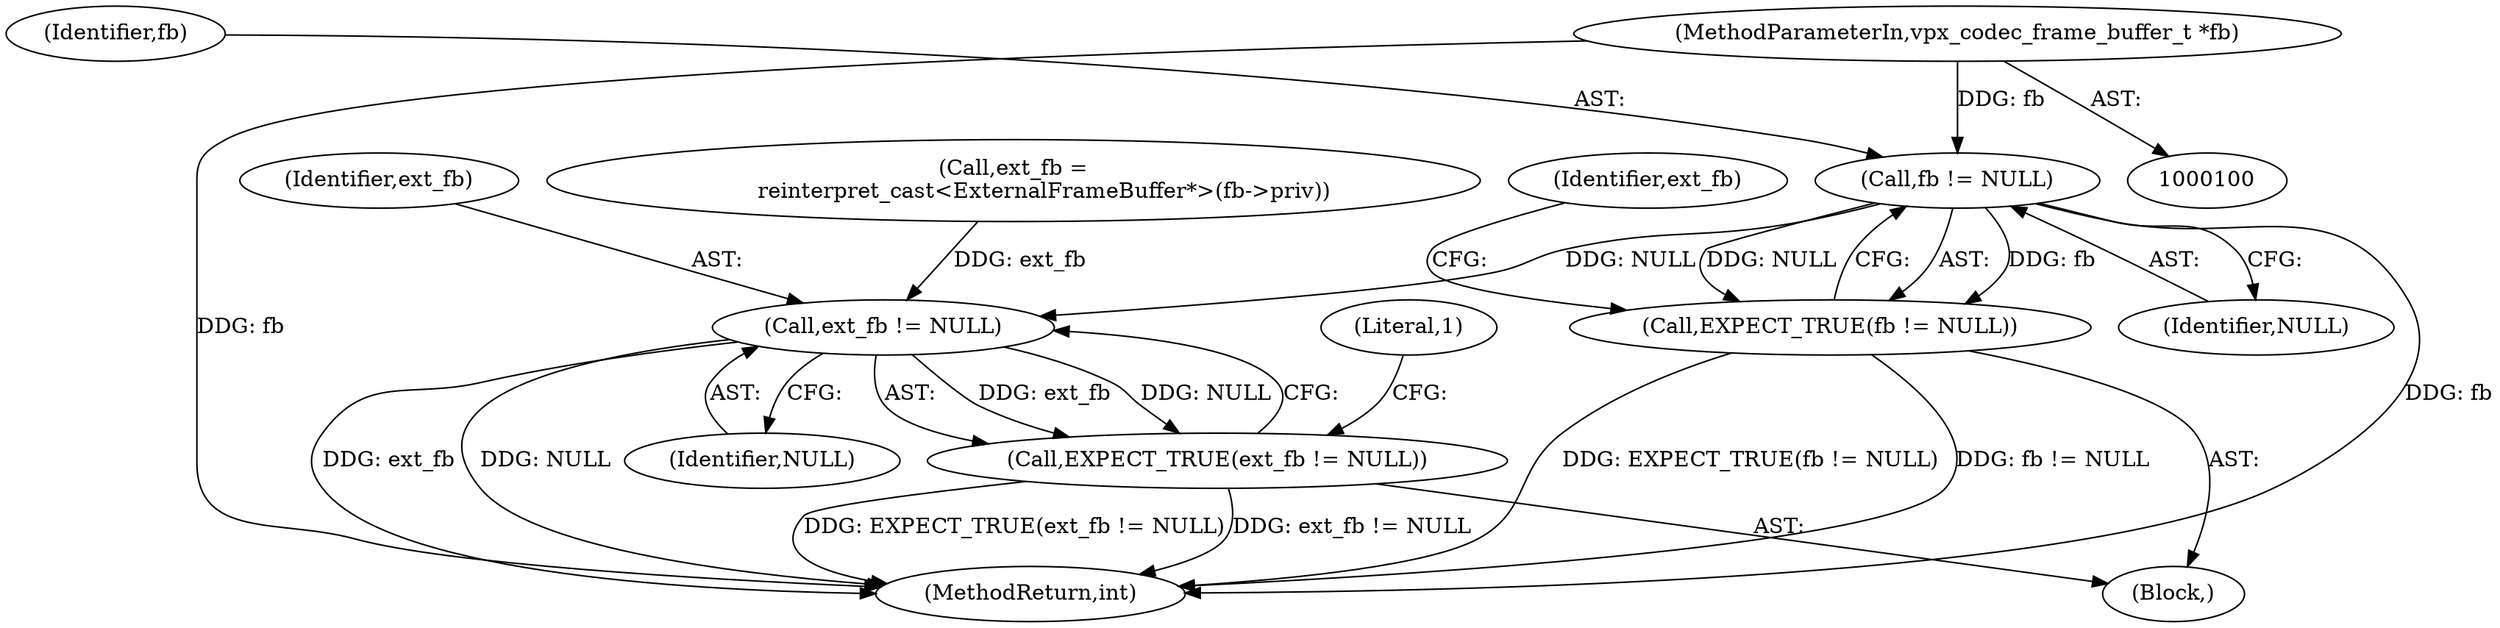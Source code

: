 digraph "1_Android_5a9753fca56f0eeb9f61e342b2fccffc364f9426_70@pointer" {
"1000101" [label="(MethodParameterIn,vpx_codec_frame_buffer_t *fb)"];
"1000104" [label="(Call,fb != NULL)"];
"1000103" [label="(Call,EXPECT_TRUE(fb != NULL))"];
"1000115" [label="(Call,ext_fb != NULL)"];
"1000114" [label="(Call,EXPECT_TRUE(ext_fb != NULL))"];
"1000108" [label="(Identifier,ext_fb)"];
"1000104" [label="(Call,fb != NULL)"];
"1000102" [label="(Block,)"];
"1000117" [label="(Identifier,NULL)"];
"1000114" [label="(Call,EXPECT_TRUE(ext_fb != NULL))"];
"1000115" [label="(Call,ext_fb != NULL)"];
"1000119" [label="(Literal,1)"];
"1000106" [label="(Identifier,NULL)"];
"1000116" [label="(Identifier,ext_fb)"];
"1000107" [label="(Call,ext_fb =\n         reinterpret_cast<ExternalFrameBuffer*>(fb->priv))"];
"1000101" [label="(MethodParameterIn,vpx_codec_frame_buffer_t *fb)"];
"1000105" [label="(Identifier,fb)"];
"1000130" [label="(MethodReturn,int)"];
"1000103" [label="(Call,EXPECT_TRUE(fb != NULL))"];
"1000101" -> "1000100"  [label="AST: "];
"1000101" -> "1000130"  [label="DDG: fb"];
"1000101" -> "1000104"  [label="DDG: fb"];
"1000104" -> "1000103"  [label="AST: "];
"1000104" -> "1000106"  [label="CFG: "];
"1000105" -> "1000104"  [label="AST: "];
"1000106" -> "1000104"  [label="AST: "];
"1000103" -> "1000104"  [label="CFG: "];
"1000104" -> "1000130"  [label="DDG: fb"];
"1000104" -> "1000103"  [label="DDG: fb"];
"1000104" -> "1000103"  [label="DDG: NULL"];
"1000104" -> "1000115"  [label="DDG: NULL"];
"1000103" -> "1000102"  [label="AST: "];
"1000108" -> "1000103"  [label="CFG: "];
"1000103" -> "1000130"  [label="DDG: fb != NULL"];
"1000103" -> "1000130"  [label="DDG: EXPECT_TRUE(fb != NULL)"];
"1000115" -> "1000114"  [label="AST: "];
"1000115" -> "1000117"  [label="CFG: "];
"1000116" -> "1000115"  [label="AST: "];
"1000117" -> "1000115"  [label="AST: "];
"1000114" -> "1000115"  [label="CFG: "];
"1000115" -> "1000130"  [label="DDG: NULL"];
"1000115" -> "1000130"  [label="DDG: ext_fb"];
"1000115" -> "1000114"  [label="DDG: ext_fb"];
"1000115" -> "1000114"  [label="DDG: NULL"];
"1000107" -> "1000115"  [label="DDG: ext_fb"];
"1000114" -> "1000102"  [label="AST: "];
"1000119" -> "1000114"  [label="CFG: "];
"1000114" -> "1000130"  [label="DDG: EXPECT_TRUE(ext_fb != NULL)"];
"1000114" -> "1000130"  [label="DDG: ext_fb != NULL"];
}
